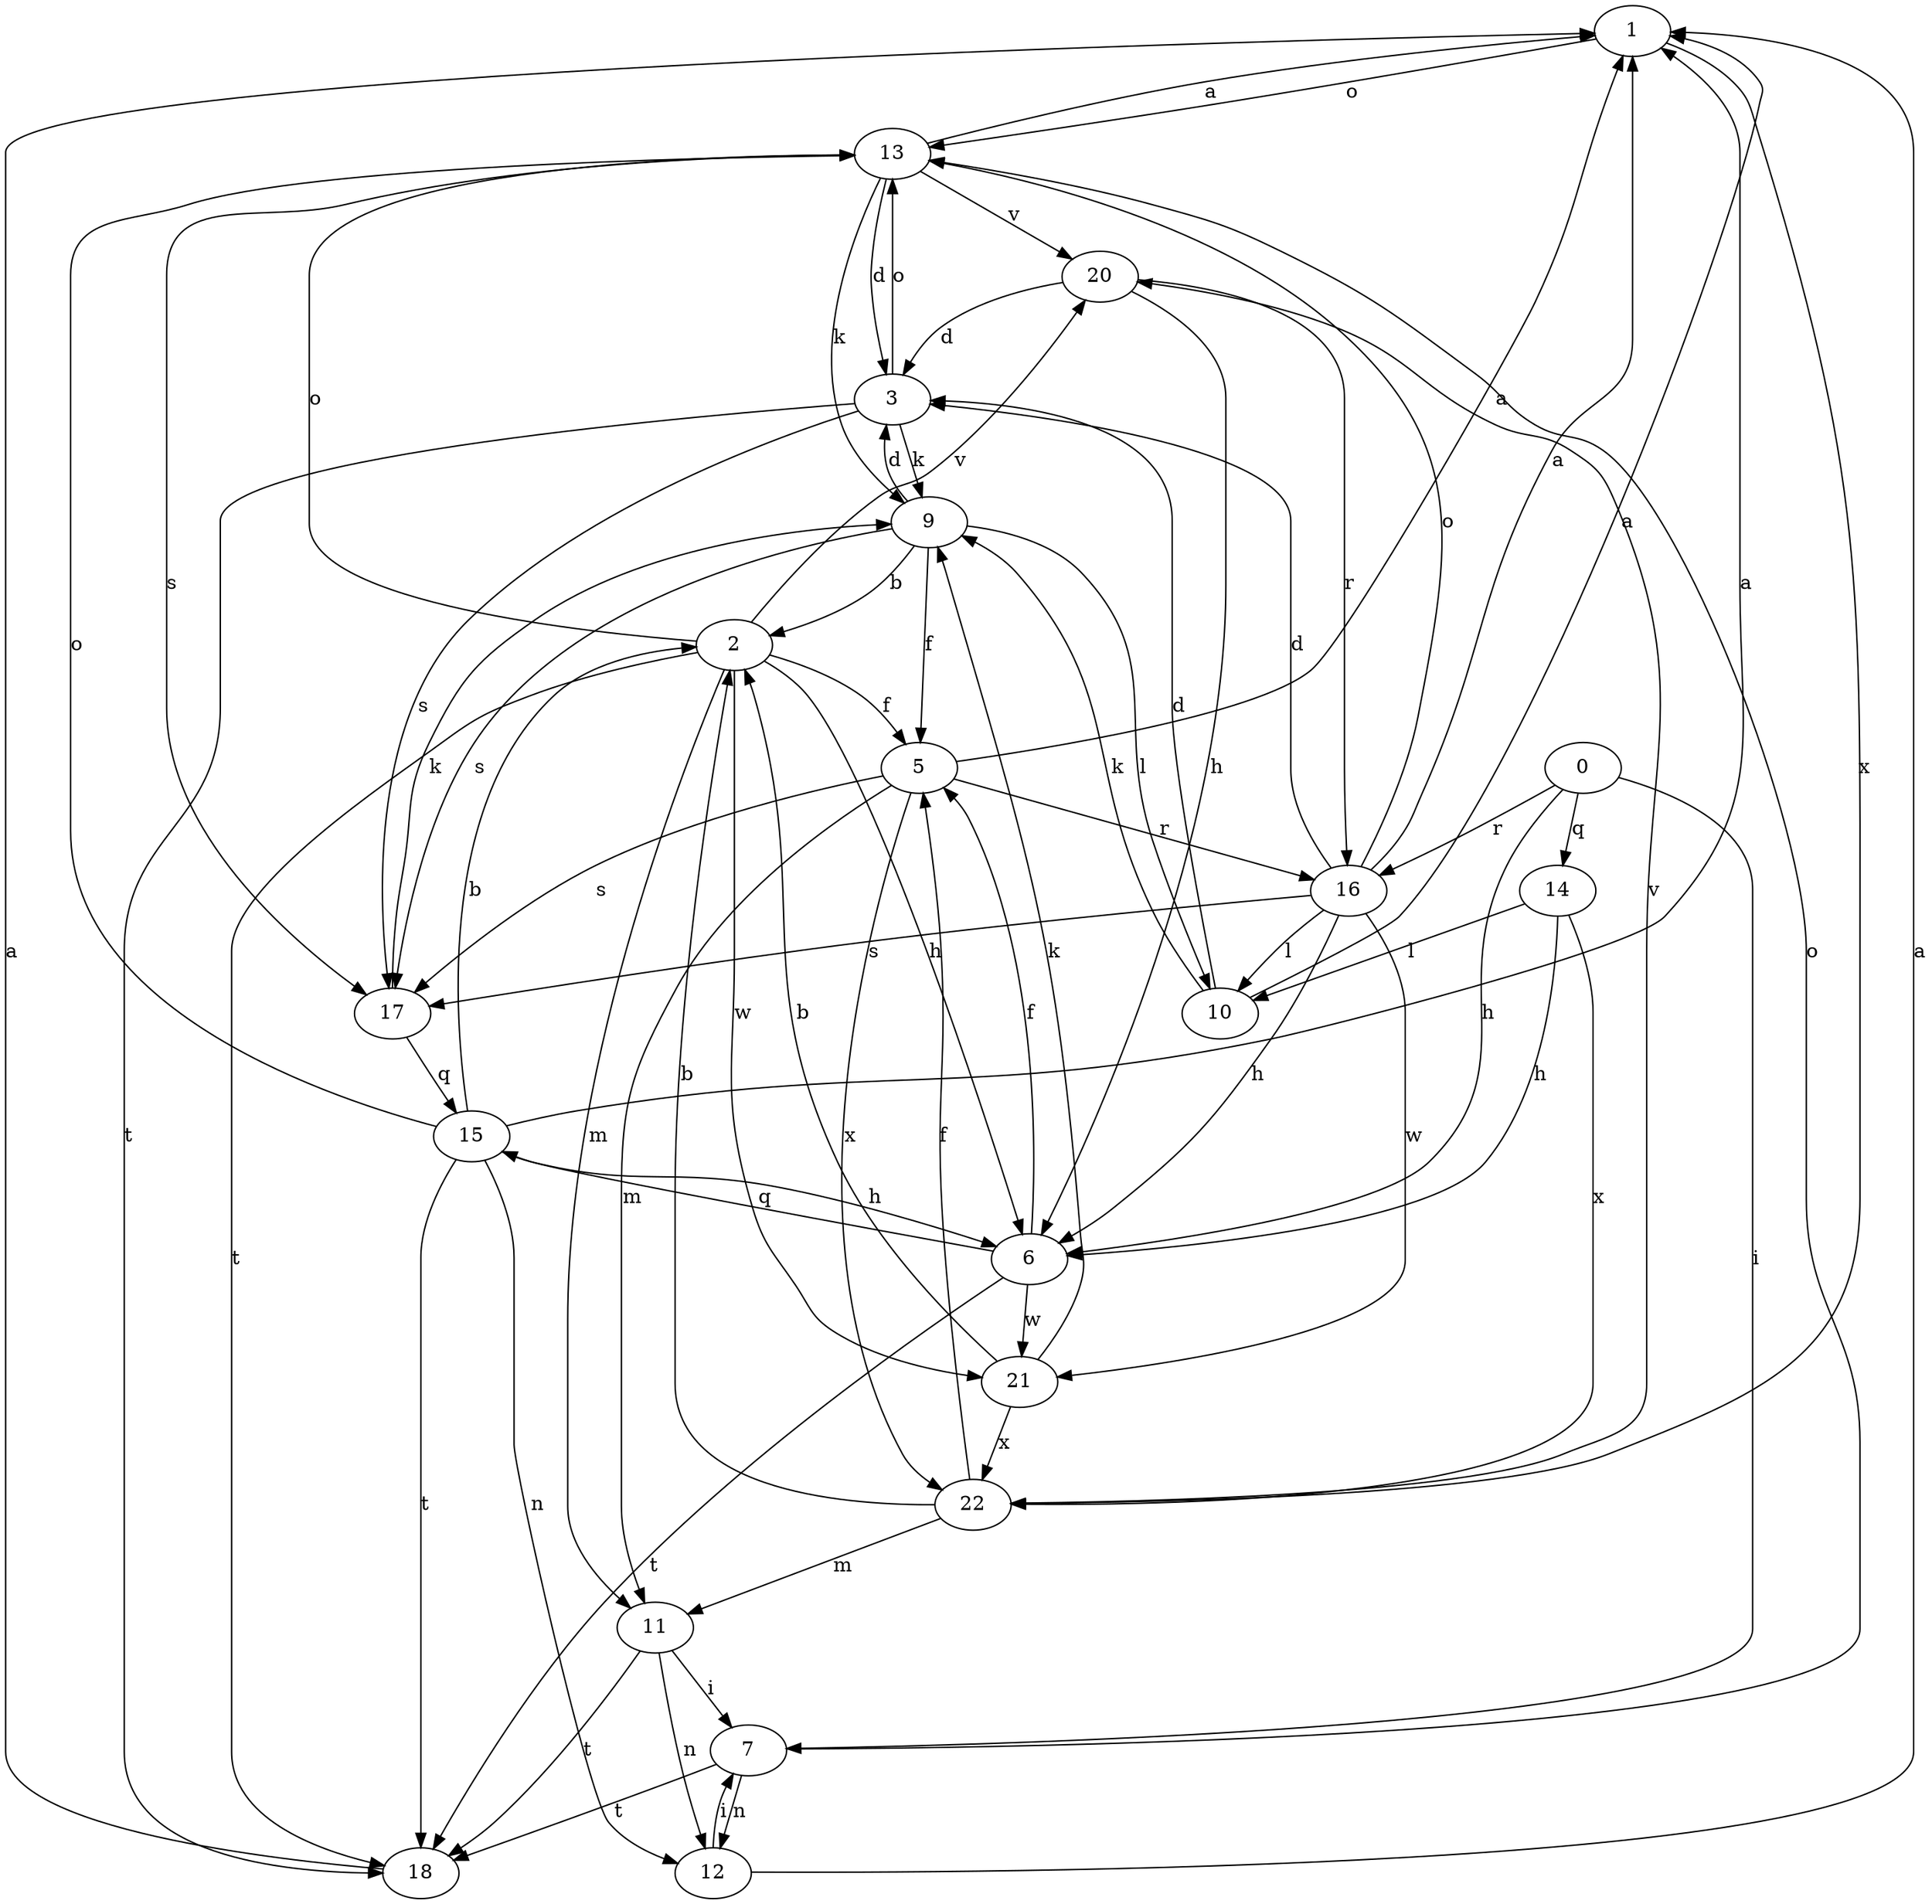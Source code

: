 strict digraph  {
1;
2;
3;
5;
0;
6;
7;
9;
10;
11;
12;
13;
14;
15;
16;
17;
18;
20;
21;
22;
1 -> 13  [label=o];
1 -> 22  [label=x];
2 -> 5  [label=f];
2 -> 6  [label=h];
2 -> 11  [label=m];
2 -> 13  [label=o];
2 -> 18  [label=t];
2 -> 20  [label=v];
2 -> 21  [label=w];
3 -> 9  [label=k];
3 -> 13  [label=o];
3 -> 17  [label=s];
3 -> 18  [label=t];
5 -> 1  [label=a];
5 -> 11  [label=m];
5 -> 16  [label=r];
5 -> 17  [label=s];
5 -> 22  [label=x];
0 -> 6  [label=h];
0 -> 7  [label=i];
0 -> 14  [label=q];
0 -> 16  [label=r];
6 -> 5  [label=f];
6 -> 15  [label=q];
6 -> 18  [label=t];
6 -> 21  [label=w];
7 -> 12  [label=n];
7 -> 13  [label=o];
7 -> 18  [label=t];
9 -> 2  [label=b];
9 -> 3  [label=d];
9 -> 5  [label=f];
9 -> 10  [label=l];
9 -> 17  [label=s];
10 -> 1  [label=a];
10 -> 3  [label=d];
10 -> 9  [label=k];
11 -> 7  [label=i];
11 -> 12  [label=n];
11 -> 18  [label=t];
12 -> 1  [label=a];
12 -> 7  [label=i];
13 -> 1  [label=a];
13 -> 3  [label=d];
13 -> 9  [label=k];
13 -> 17  [label=s];
13 -> 20  [label=v];
14 -> 6  [label=h];
14 -> 10  [label=l];
14 -> 22  [label=x];
15 -> 1  [label=a];
15 -> 2  [label=b];
15 -> 6  [label=h];
15 -> 12  [label=n];
15 -> 13  [label=o];
15 -> 18  [label=t];
16 -> 1  [label=a];
16 -> 3  [label=d];
16 -> 6  [label=h];
16 -> 10  [label=l];
16 -> 13  [label=o];
16 -> 17  [label=s];
16 -> 21  [label=w];
17 -> 9  [label=k];
17 -> 15  [label=q];
18 -> 1  [label=a];
20 -> 3  [label=d];
20 -> 6  [label=h];
20 -> 16  [label=r];
21 -> 2  [label=b];
21 -> 9  [label=k];
21 -> 22  [label=x];
22 -> 2  [label=b];
22 -> 5  [label=f];
22 -> 11  [label=m];
22 -> 20  [label=v];
}
